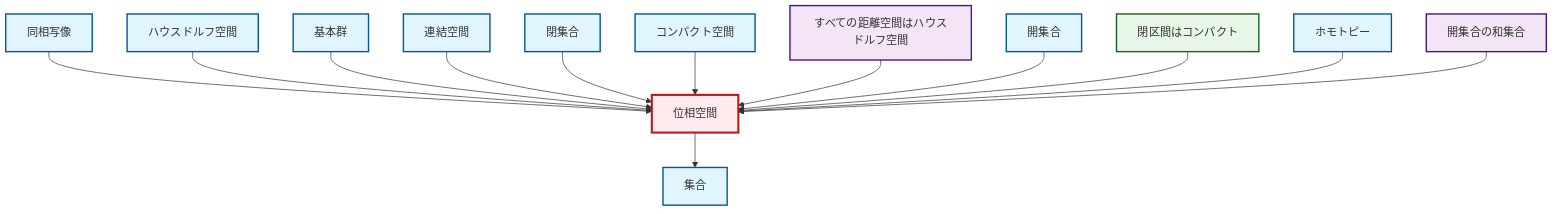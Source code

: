 graph TD
    classDef definition fill:#e1f5fe,stroke:#01579b,stroke-width:2px
    classDef theorem fill:#f3e5f5,stroke:#4a148c,stroke-width:2px
    classDef axiom fill:#fff3e0,stroke:#e65100,stroke-width:2px
    classDef example fill:#e8f5e9,stroke:#1b5e20,stroke-width:2px
    classDef current fill:#ffebee,stroke:#b71c1c,stroke-width:3px
    def-fundamental-group["基本群"]:::definition
    def-homeomorphism["同相写像"]:::definition
    def-compact["コンパクト空間"]:::definition
    def-set["集合"]:::definition
    def-homotopy["ホモトピー"]:::definition
    thm-union-open-sets["開集合の和集合"]:::theorem
    def-connected["連結空間"]:::definition
    def-closed-set["閉集合"]:::definition
    def-hausdorff["ハウスドルフ空間"]:::definition
    ex-closed-interval-compact["閉区間はコンパクト"]:::example
    thm-metric-hausdorff["すべての距離空間はハウスドルフ空間"]:::theorem
    def-open-set["開集合"]:::definition
    def-topological-space["位相空間"]:::definition
    def-homeomorphism --> def-topological-space
    def-hausdorff --> def-topological-space
    def-fundamental-group --> def-topological-space
    def-connected --> def-topological-space
    def-closed-set --> def-topological-space
    def-compact --> def-topological-space
    thm-metric-hausdorff --> def-topological-space
    def-open-set --> def-topological-space
    ex-closed-interval-compact --> def-topological-space
    def-homotopy --> def-topological-space
    thm-union-open-sets --> def-topological-space
    def-topological-space --> def-set
    class def-topological-space current